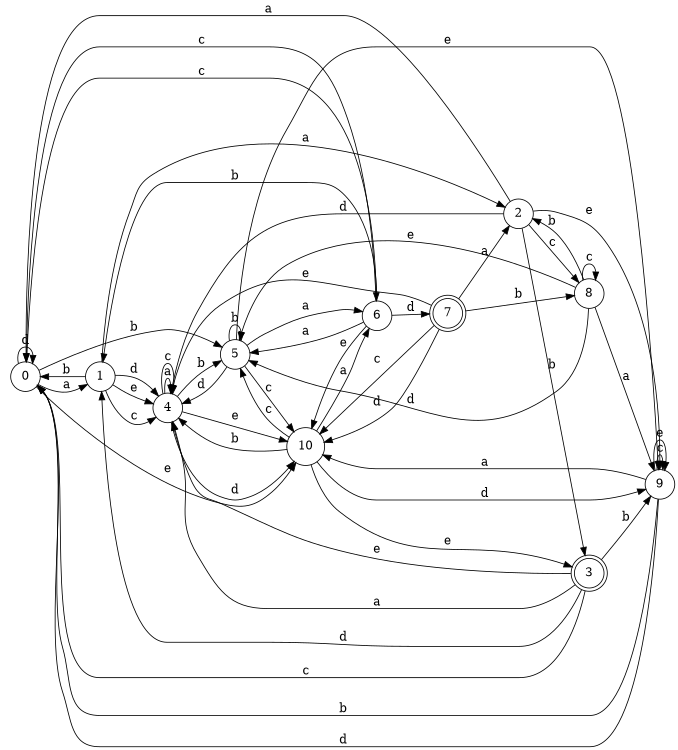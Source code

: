 digraph n9_5 {
__start0 [label="" shape="none"];

rankdir=LR;
size="8,5";

s0 [style="filled", color="black", fillcolor="white" shape="circle", label="0"];
s1 [style="filled", color="black", fillcolor="white" shape="circle", label="1"];
s2 [style="filled", color="black", fillcolor="white" shape="circle", label="2"];
s3 [style="rounded,filled", color="black", fillcolor="white" shape="doublecircle", label="3"];
s4 [style="filled", color="black", fillcolor="white" shape="circle", label="4"];
s5 [style="filled", color="black", fillcolor="white" shape="circle", label="5"];
s6 [style="filled", color="black", fillcolor="white" shape="circle", label="6"];
s7 [style="rounded,filled", color="black", fillcolor="white" shape="doublecircle", label="7"];
s8 [style="filled", color="black", fillcolor="white" shape="circle", label="8"];
s9 [style="filled", color="black", fillcolor="white" shape="circle", label="9"];
s10 [style="filled", color="black", fillcolor="white" shape="circle", label="10"];
s0 -> s1 [label="a"];
s0 -> s5 [label="b"];
s0 -> s6 [label="c"];
s0 -> s0 [label="d"];
s0 -> s10 [label="e"];
s1 -> s2 [label="a"];
s1 -> s0 [label="b"];
s1 -> s4 [label="c"];
s1 -> s4 [label="d"];
s1 -> s4 [label="e"];
s2 -> s0 [label="a"];
s2 -> s3 [label="b"];
s2 -> s8 [label="c"];
s2 -> s4 [label="d"];
s2 -> s9 [label="e"];
s3 -> s4 [label="a"];
s3 -> s9 [label="b"];
s3 -> s0 [label="c"];
s3 -> s1 [label="d"];
s3 -> s4 [label="e"];
s4 -> s4 [label="a"];
s4 -> s5 [label="b"];
s4 -> s4 [label="c"];
s4 -> s10 [label="d"];
s4 -> s10 [label="e"];
s5 -> s6 [label="a"];
s5 -> s5 [label="b"];
s5 -> s10 [label="c"];
s5 -> s4 [label="d"];
s5 -> s9 [label="e"];
s6 -> s5 [label="a"];
s6 -> s1 [label="b"];
s6 -> s0 [label="c"];
s6 -> s7 [label="d"];
s6 -> s10 [label="e"];
s7 -> s2 [label="a"];
s7 -> s8 [label="b"];
s7 -> s10 [label="c"];
s7 -> s10 [label="d"];
s7 -> s4 [label="e"];
s8 -> s9 [label="a"];
s8 -> s2 [label="b"];
s8 -> s8 [label="c"];
s8 -> s5 [label="d"];
s8 -> s5 [label="e"];
s9 -> s10 [label="a"];
s9 -> s0 [label="b"];
s9 -> s9 [label="c"];
s9 -> s0 [label="d"];
s9 -> s9 [label="e"];
s10 -> s6 [label="a"];
s10 -> s4 [label="b"];
s10 -> s5 [label="c"];
s10 -> s9 [label="d"];
s10 -> s3 [label="e"];

}